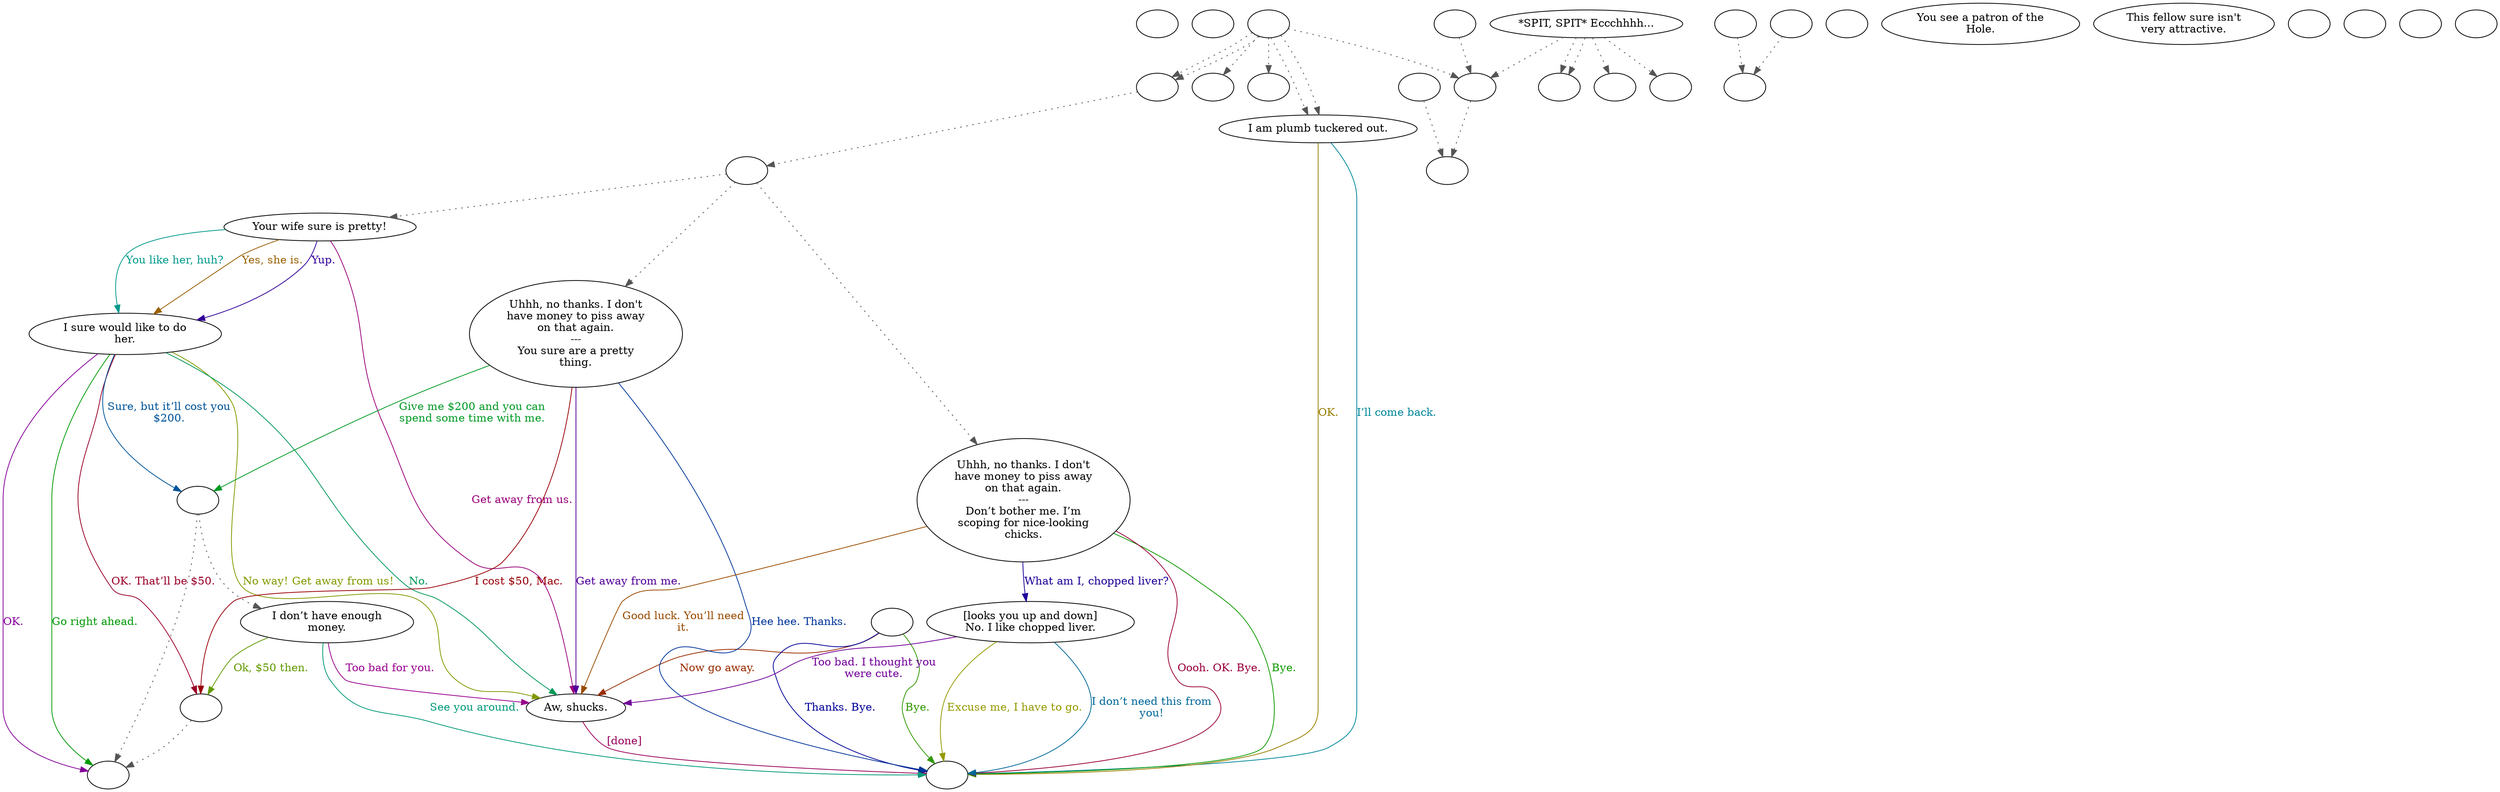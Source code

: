 digraph dcBilly {
  "checkPartyMembersNearDoor" [style=filled       fillcolor="#FFFFFF"       color="#000000"]
  "checkPartyMembersNearDoor" [label=""]
  "start" [style=filled       fillcolor="#FFFFFF"       color="#000000"]
  "start" [label=""]
  "critter_p_proc" [style=filled       fillcolor="#FFFFFF"       color="#000000"]
  "critter_p_proc" -> "Node014" [style=dotted color="#555555"]
  "critter_p_proc" [label=""]
  "pickup_p_proc" [style=filled       fillcolor="#FFFFFF"       color="#000000"]
  "pickup_p_proc" -> "Node998" [style=dotted color="#555555"]
  "pickup_p_proc" [label=""]
  "talk_p_proc" [style=filled       fillcolor="#FFFFFF"       color="#000000"]
  "talk_p_proc" -> "Node013" [style=dotted color="#555555"]
  "talk_p_proc" -> "Node016" [style=dotted color="#555555"]
  "talk_p_proc" -> "Node015" [style=dotted color="#555555"]
  "talk_p_proc" -> "Node005" [style=dotted color="#555555"]
  "talk_p_proc" -> "Node005" [style=dotted color="#555555"]
  "talk_p_proc" -> "Node000" [style=dotted color="#555555"]
  "talk_p_proc" -> "Node000" [style=dotted color="#555555"]
  "talk_p_proc" [label=""]
  "destroy_p_proc" [style=filled       fillcolor="#FFFFFF"       color="#000000"]
  "destroy_p_proc" [label=""]
  "look_at_p_proc" [style=filled       fillcolor="#FFFFFF"       color="#000000"]
  "look_at_p_proc" [label="You see a patron of the\nHole."]
  "description_p_proc" [style=filled       fillcolor="#FFFFFF"       color="#000000"]
  "description_p_proc" [label="This fellow sure isn't\nvery attractive."]
  "use_skill_on_p_proc" [style=filled       fillcolor="#FFFFFF"       color="#000000"]
  "use_skill_on_p_proc" [label=""]
  "damage_p_proc" [style=filled       fillcolor="#FFFFFF"       color="#000000"]
  "damage_p_proc" -> "Node998" [style=dotted color="#555555"]
  "damage_p_proc" [label=""]
  "map_enter_p_proc" [style=filled       fillcolor="#FFFFFF"       color="#000000"]
  "map_enter_p_proc" [label=""]
  "push_p_proc" [style=filled       fillcolor="#FFFFFF"       color="#000000"]
  "push_p_proc" -> "Node013" [style=dotted color="#555555"]
  "push_p_proc" [label=""]
  "timed_event_p_proc" [style=filled       fillcolor="#FFFFFF"       color="#000000"]
  "timed_event_p_proc" -> "Node010" [style=dotted color="#555555"]
  "timed_event_p_proc" -> "Node011" [style=dotted color="#555555"]
  "timed_event_p_proc" -> "Node012" [style=dotted color="#555555"]
  "timed_event_p_proc" -> "Node011" [style=dotted color="#555555"]
  "timed_event_p_proc" -> "Node013" [style=dotted color="#555555"]
  "timed_event_p_proc" [label="*SPIT, SPIT* Eccchhhh..."]
  "Node000" [style=filled       fillcolor="#FFFFFF"       color="#000000"]
  "Node000" -> "Node994" [style=dotted color="#555555"]
  "Node000" [label=""]
  "Node001" [style=filled       fillcolor="#FFFFFF"       color="#000000"]
  "Node001" [label="Your wife sure is pretty!"]
  "Node001" -> "Node004" [label="Get away from us." color="#99007A" fontcolor="#99007A"]
  "Node001" -> "Node002" [label="You like her, huh?" color="#00998B" fontcolor="#00998B"]
  "Node001" -> "Node002" [label="Yes, she is." color="#995E00" fontcolor="#995E00"]
  "Node001" -> "Node002" [label="Yup." color="#320099" fontcolor="#320099"]
  "Node002" [style=filled       fillcolor="#FFFFFF"       color="#000000"]
  "Node002" [label="I sure would like to do\nher."]
  "Node002" -> "Node993" [label="Go right ahead." color="#009905" fontcolor="#009905"]
  "Node002" -> "Node996" [label="OK. That’ll be $50." color="#990028" fontcolor="#990028"]
  "Node002" -> "Node995" [label="Sure, but it’ll cost you\n$200." color="#005499" fontcolor="#005499"]
  "Node002" -> "Node004" [label="No way! Get away from us!" color="#819900" fontcolor="#819900"]
  "Node002" -> "Node993" [label="OK." color="#850099" fontcolor="#850099"]
  "Node002" -> "Node004" [label="No." color="#009958" fontcolor="#009958"]
  "Node003" [style=filled       fillcolor="#FFFFFF"       color="#000000"]
  "Node003" [label=""]
  "Node003" -> "Node004" [label="Now go away." color="#992B00" fontcolor="#992B00"]
  "Node003" -> "Node999" [label="Thanks. Bye." color="#000199" fontcolor="#000199"]
  "Node003" -> "Node999" [label="Bye." color="#2E9900" fontcolor="#2E9900"]
  "Node004" [style=filled       fillcolor="#FFFFFF"       color="#000000"]
  "Node004" [label="Aw, shucks."]
  "Node004" -> "Node999" [label="[done]" color="#99005B" fontcolor="#99005B"]
  "Node005" [style=filled       fillcolor="#FFFFFF"       color="#000000"]
  "Node005" [label="I am plumb tuckered out."]
  "Node005" -> "Node999" [label="I’ll come back." color="#008799" fontcolor="#008799"]
  "Node005" -> "Node999" [label="OK." color="#997E00" fontcolor="#997E00"]
  "Node006" [style=filled       fillcolor="#FFFFFF"       color="#000000"]
  "Node006" [label="Uhhh, no thanks. I don't\nhave money to piss away\non that again.\n---\nYou sure are a pretty\nthing."]
  "Node006" -> "Node004" [label="Get away from me." color="#510099" fontcolor="#510099"]
  "Node006" -> "Node995" [label="Give me $200 and you can\nspend some time with me." color="#009925" fontcolor="#009925"]
  "Node006" -> "Node996" [label="I cost $50, Mac." color="#990008" fontcolor="#990008"]
  "Node006" -> "Node999" [label="Hee hee. Thanks." color="#003599" fontcolor="#003599"]
  "Node007" [style=filled       fillcolor="#FFFFFF"       color="#000000"]
  "Node007" [label="I don’t have enough\nmoney."]
  "Node007" -> "Node996" [label="Ok, $50 then." color="#619900" fontcolor="#619900"]
  "Node007" -> "Node004" [label="Too bad for you." color="#99008E" fontcolor="#99008E"]
  "Node007" -> "Node999" [label="See you around." color="#009978" fontcolor="#009978"]
  "Node008" [style=filled       fillcolor="#FFFFFF"       color="#000000"]
  "Node008" [label="Uhhh, no thanks. I don't\nhave money to piss away\non that again.\n---\nDon’t bother me. I’m\nscoping for nice-looking\nchicks."]
  "Node008" -> "Node004" [label="Good luck. You’ll need\nit." color="#994B00" fontcolor="#994B00"]
  "Node008" -> "Node009" [label="What am I, chopped liver?" color="#1E0099" fontcolor="#1E0099"]
  "Node008" -> "Node999" [label="Bye." color="#0E9900" fontcolor="#0E9900"]
  "Node008" -> "Node999" [label="Oooh. OK. Bye." color="#99003B" fontcolor="#99003B"]
  "Node009" [style=filled       fillcolor="#FFFFFF"       color="#000000"]
  "Node009" [label="[looks you up and down]\nNo. I like chopped liver."]
  "Node009" -> "Node999" [label="I don’t need this from\nyou!" color="#006899" fontcolor="#006899"]
  "Node009" -> "Node999" [label="Excuse me, I have to go." color="#949900" fontcolor="#949900"]
  "Node009" -> "Node004" [label="Too bad. I thought you\nwere cute." color="#710099" fontcolor="#710099"]
  "Node010" [style=filled       fillcolor="#FFFFFF"       color="#000000"]
  "Node010" [label=""]
  "Node011" [style=filled       fillcolor="#FFFFFF"       color="#000000"]
  "Node011" [label=""]
  "Node012" [style=filled       fillcolor="#FFFFFF"       color="#000000"]
  "Node012" [label=""]
  "Node013" [style=filled       fillcolor="#FFFFFF"       color="#000000"]
  "Node013" -> "Node014" [style=dotted color="#555555"]
  "Node013" [label=""]
  "Node014" [style=filled       fillcolor="#FFFFFF"       color="#000000"]
  "Node014" [label=""]
  "Node015" [style=filled       fillcolor="#FFFFFF"       color="#000000"]
  "Node015" [label=""]
  "Node016" [style=filled       fillcolor="#FFFFFF"       color="#000000"]
  "Node016" [label=""]
  "Node998" [style=filled       fillcolor="#FFFFFF"       color="#000000"]
  "Node998" [label=""]
  "Node996" [style=filled       fillcolor="#FFFFFF"       color="#000000"]
  "Node996" -> "Node993" [style=dotted color="#555555"]
  "Node996" [label=""]
  "Node995" [style=filled       fillcolor="#FFFFFF"       color="#000000"]
  "Node995" -> "Node993" [style=dotted color="#555555"]
  "Node995" -> "Node007" [style=dotted color="#555555"]
  "Node995" [label=""]
  "Node994" [style=filled       fillcolor="#FFFFFF"       color="#000000"]
  "Node994" -> "Node001" [style=dotted color="#555555"]
  "Node994" -> "Node008" [style=dotted color="#555555"]
  "Node994" -> "Node006" [style=dotted color="#555555"]
  "Node994" [label=""]
  "Node993" [style=filled       fillcolor="#FFFFFF"       color="#000000"]
  "Node993" [label=""]
  "Node992" [style=filled       fillcolor="#FFFFFF"       color="#000000"]
  "Node992" [label=""]
  "Node999" [style=filled       fillcolor="#FFFFFF"       color="#000000"]
  "Node999" [label=""]
  "Node" [style=filled       fillcolor="#FFFFFF"       color="#000000"]
  "Node" [label=""]
}